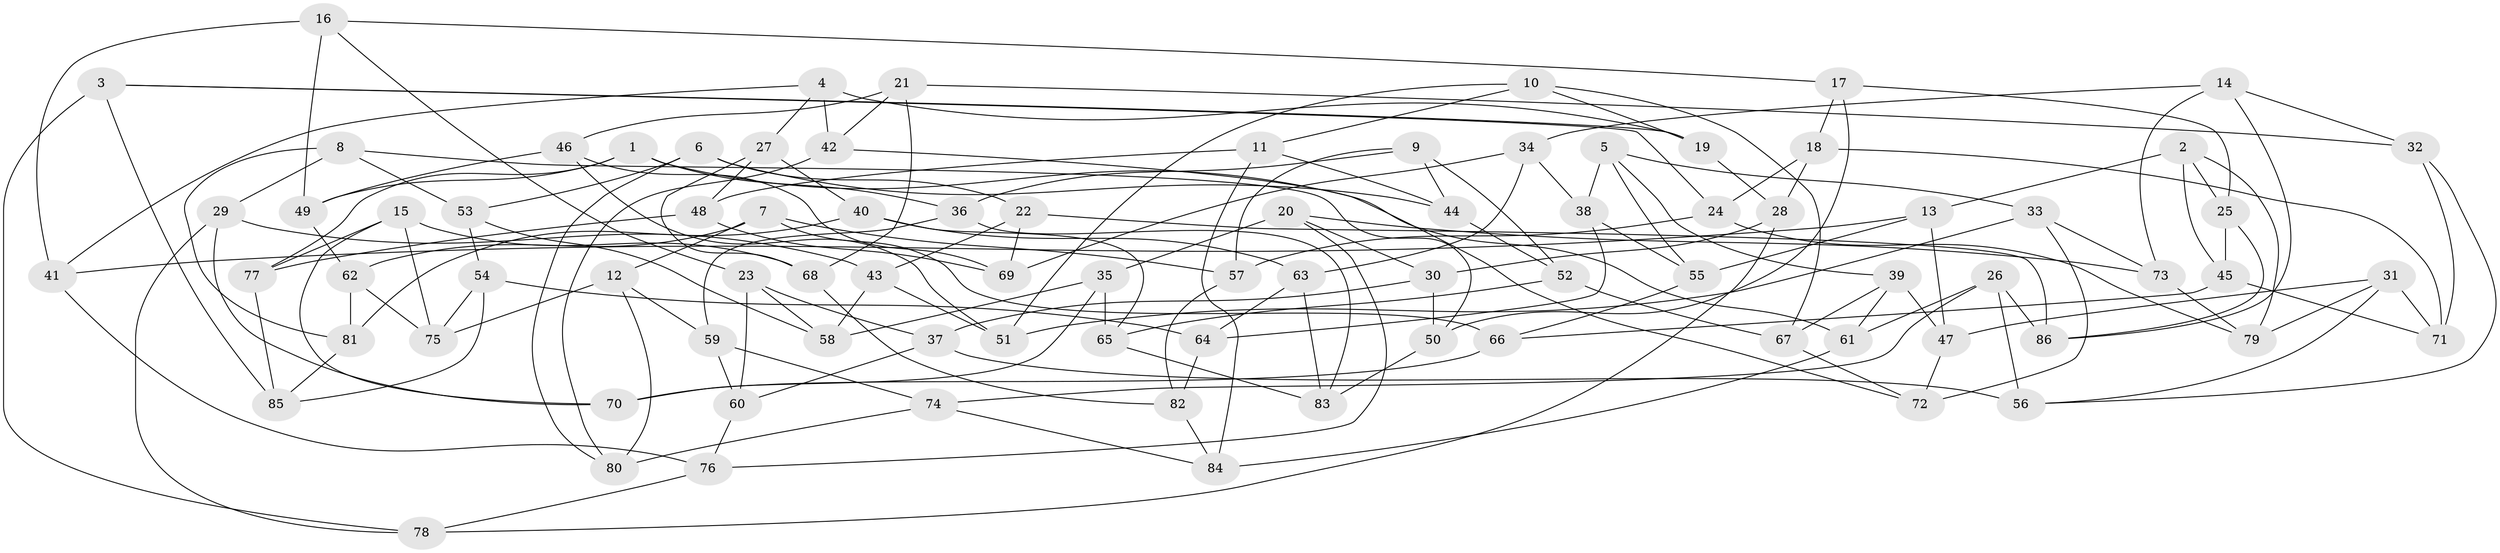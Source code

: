 // Generated by graph-tools (version 1.1) at 2025/11/02/27/25 16:11:49]
// undirected, 86 vertices, 172 edges
graph export_dot {
graph [start="1"]
  node [color=gray90,style=filled];
  1;
  2;
  3;
  4;
  5;
  6;
  7;
  8;
  9;
  10;
  11;
  12;
  13;
  14;
  15;
  16;
  17;
  18;
  19;
  20;
  21;
  22;
  23;
  24;
  25;
  26;
  27;
  28;
  29;
  30;
  31;
  32;
  33;
  34;
  35;
  36;
  37;
  38;
  39;
  40;
  41;
  42;
  43;
  44;
  45;
  46;
  47;
  48;
  49;
  50;
  51;
  52;
  53;
  54;
  55;
  56;
  57;
  58;
  59;
  60;
  61;
  62;
  63;
  64;
  65;
  66;
  67;
  68;
  69;
  70;
  71;
  72;
  73;
  74;
  75;
  76;
  77;
  78;
  79;
  80;
  81;
  82;
  83;
  84;
  85;
  86;
  1 -- 77;
  1 -- 61;
  1 -- 36;
  1 -- 49;
  2 -- 79;
  2 -- 13;
  2 -- 25;
  2 -- 45;
  3 -- 19;
  3 -- 78;
  3 -- 24;
  3 -- 85;
  4 -- 41;
  4 -- 27;
  4 -- 42;
  4 -- 19;
  5 -- 39;
  5 -- 55;
  5 -- 33;
  5 -- 38;
  6 -- 44;
  6 -- 53;
  6 -- 80;
  6 -- 22;
  7 -- 57;
  7 -- 62;
  7 -- 66;
  7 -- 12;
  8 -- 29;
  8 -- 50;
  8 -- 53;
  8 -- 81;
  9 -- 36;
  9 -- 57;
  9 -- 52;
  9 -- 44;
  10 -- 11;
  10 -- 51;
  10 -- 19;
  10 -- 67;
  11 -- 48;
  11 -- 84;
  11 -- 44;
  12 -- 75;
  12 -- 80;
  12 -- 59;
  13 -- 41;
  13 -- 47;
  13 -- 55;
  14 -- 86;
  14 -- 34;
  14 -- 32;
  14 -- 73;
  15 -- 70;
  15 -- 68;
  15 -- 77;
  15 -- 75;
  16 -- 17;
  16 -- 49;
  16 -- 23;
  16 -- 41;
  17 -- 50;
  17 -- 18;
  17 -- 25;
  18 -- 28;
  18 -- 71;
  18 -- 24;
  19 -- 28;
  20 -- 30;
  20 -- 35;
  20 -- 76;
  20 -- 73;
  21 -- 68;
  21 -- 32;
  21 -- 46;
  21 -- 42;
  22 -- 86;
  22 -- 69;
  22 -- 43;
  23 -- 58;
  23 -- 60;
  23 -- 37;
  24 -- 57;
  24 -- 79;
  25 -- 86;
  25 -- 45;
  26 -- 56;
  26 -- 74;
  26 -- 61;
  26 -- 86;
  27 -- 40;
  27 -- 68;
  27 -- 48;
  28 -- 78;
  28 -- 30;
  29 -- 43;
  29 -- 70;
  29 -- 78;
  30 -- 50;
  30 -- 37;
  31 -- 56;
  31 -- 47;
  31 -- 71;
  31 -- 79;
  32 -- 71;
  32 -- 56;
  33 -- 51;
  33 -- 73;
  33 -- 72;
  34 -- 63;
  34 -- 38;
  34 -- 69;
  35 -- 58;
  35 -- 65;
  35 -- 70;
  36 -- 59;
  36 -- 83;
  37 -- 56;
  37 -- 60;
  38 -- 55;
  38 -- 64;
  39 -- 67;
  39 -- 61;
  39 -- 47;
  40 -- 81;
  40 -- 63;
  40 -- 65;
  41 -- 76;
  42 -- 72;
  42 -- 80;
  43 -- 58;
  43 -- 51;
  44 -- 52;
  45 -- 66;
  45 -- 71;
  46 -- 51;
  46 -- 69;
  46 -- 49;
  47 -- 72;
  48 -- 77;
  48 -- 69;
  49 -- 62;
  50 -- 83;
  52 -- 65;
  52 -- 67;
  53 -- 58;
  53 -- 54;
  54 -- 75;
  54 -- 85;
  54 -- 64;
  55 -- 66;
  57 -- 82;
  59 -- 74;
  59 -- 60;
  60 -- 76;
  61 -- 84;
  62 -- 81;
  62 -- 75;
  63 -- 83;
  63 -- 64;
  64 -- 82;
  65 -- 83;
  66 -- 70;
  67 -- 72;
  68 -- 82;
  73 -- 79;
  74 -- 80;
  74 -- 84;
  76 -- 78;
  77 -- 85;
  81 -- 85;
  82 -- 84;
}
